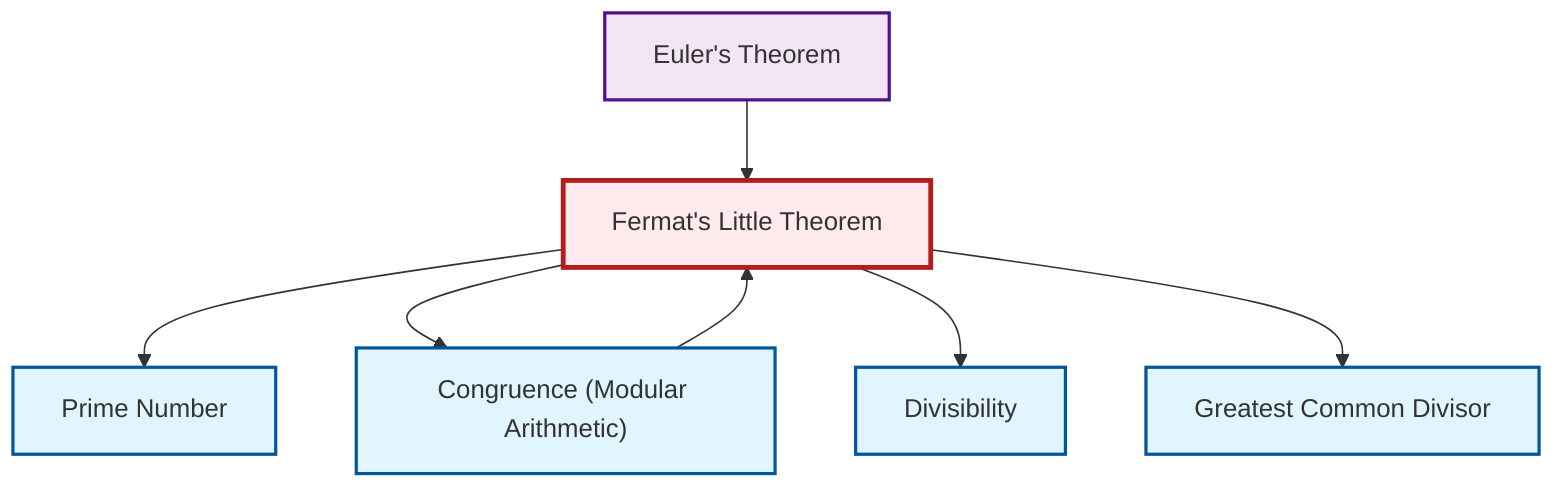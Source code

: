 graph TD
    classDef definition fill:#e1f5fe,stroke:#01579b,stroke-width:2px
    classDef theorem fill:#f3e5f5,stroke:#4a148c,stroke-width:2px
    classDef axiom fill:#fff3e0,stroke:#e65100,stroke-width:2px
    classDef example fill:#e8f5e9,stroke:#1b5e20,stroke-width:2px
    classDef current fill:#ffebee,stroke:#b71c1c,stroke-width:3px
    thm-euler["Euler's Theorem"]:::theorem
    thm-fermat-little["Fermat's Little Theorem"]:::theorem
    def-gcd["Greatest Common Divisor"]:::definition
    def-prime["Prime Number"]:::definition
    def-congruence["Congruence (Modular Arithmetic)"]:::definition
    def-divisibility["Divisibility"]:::definition
    thm-fermat-little --> def-prime
    thm-fermat-little --> def-congruence
    thm-fermat-little --> def-divisibility
    thm-euler --> thm-fermat-little
    def-congruence --> thm-fermat-little
    thm-fermat-little --> def-gcd
    class thm-fermat-little current